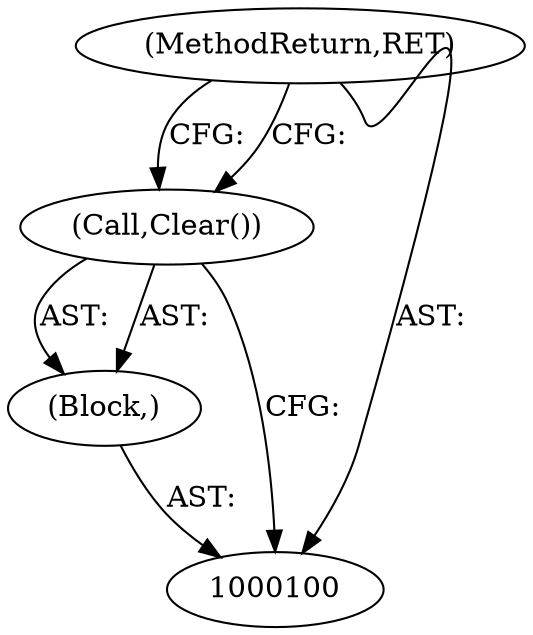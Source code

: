 digraph "1_Android_04839626ed859623901ebd3a5fd483982186b59d_230" {
"1000103" [label="(MethodReturn,RET)"];
"1000101" [label="(Block,)"];
"1000102" [label="(Call,Clear())"];
"1000103" -> "1000100"  [label="AST: "];
"1000103" -> "1000102"  [label="CFG: "];
"1000101" -> "1000100"  [label="AST: "];
"1000102" -> "1000101"  [label="AST: "];
"1000102" -> "1000101"  [label="AST: "];
"1000102" -> "1000100"  [label="CFG: "];
"1000103" -> "1000102"  [label="CFG: "];
}
